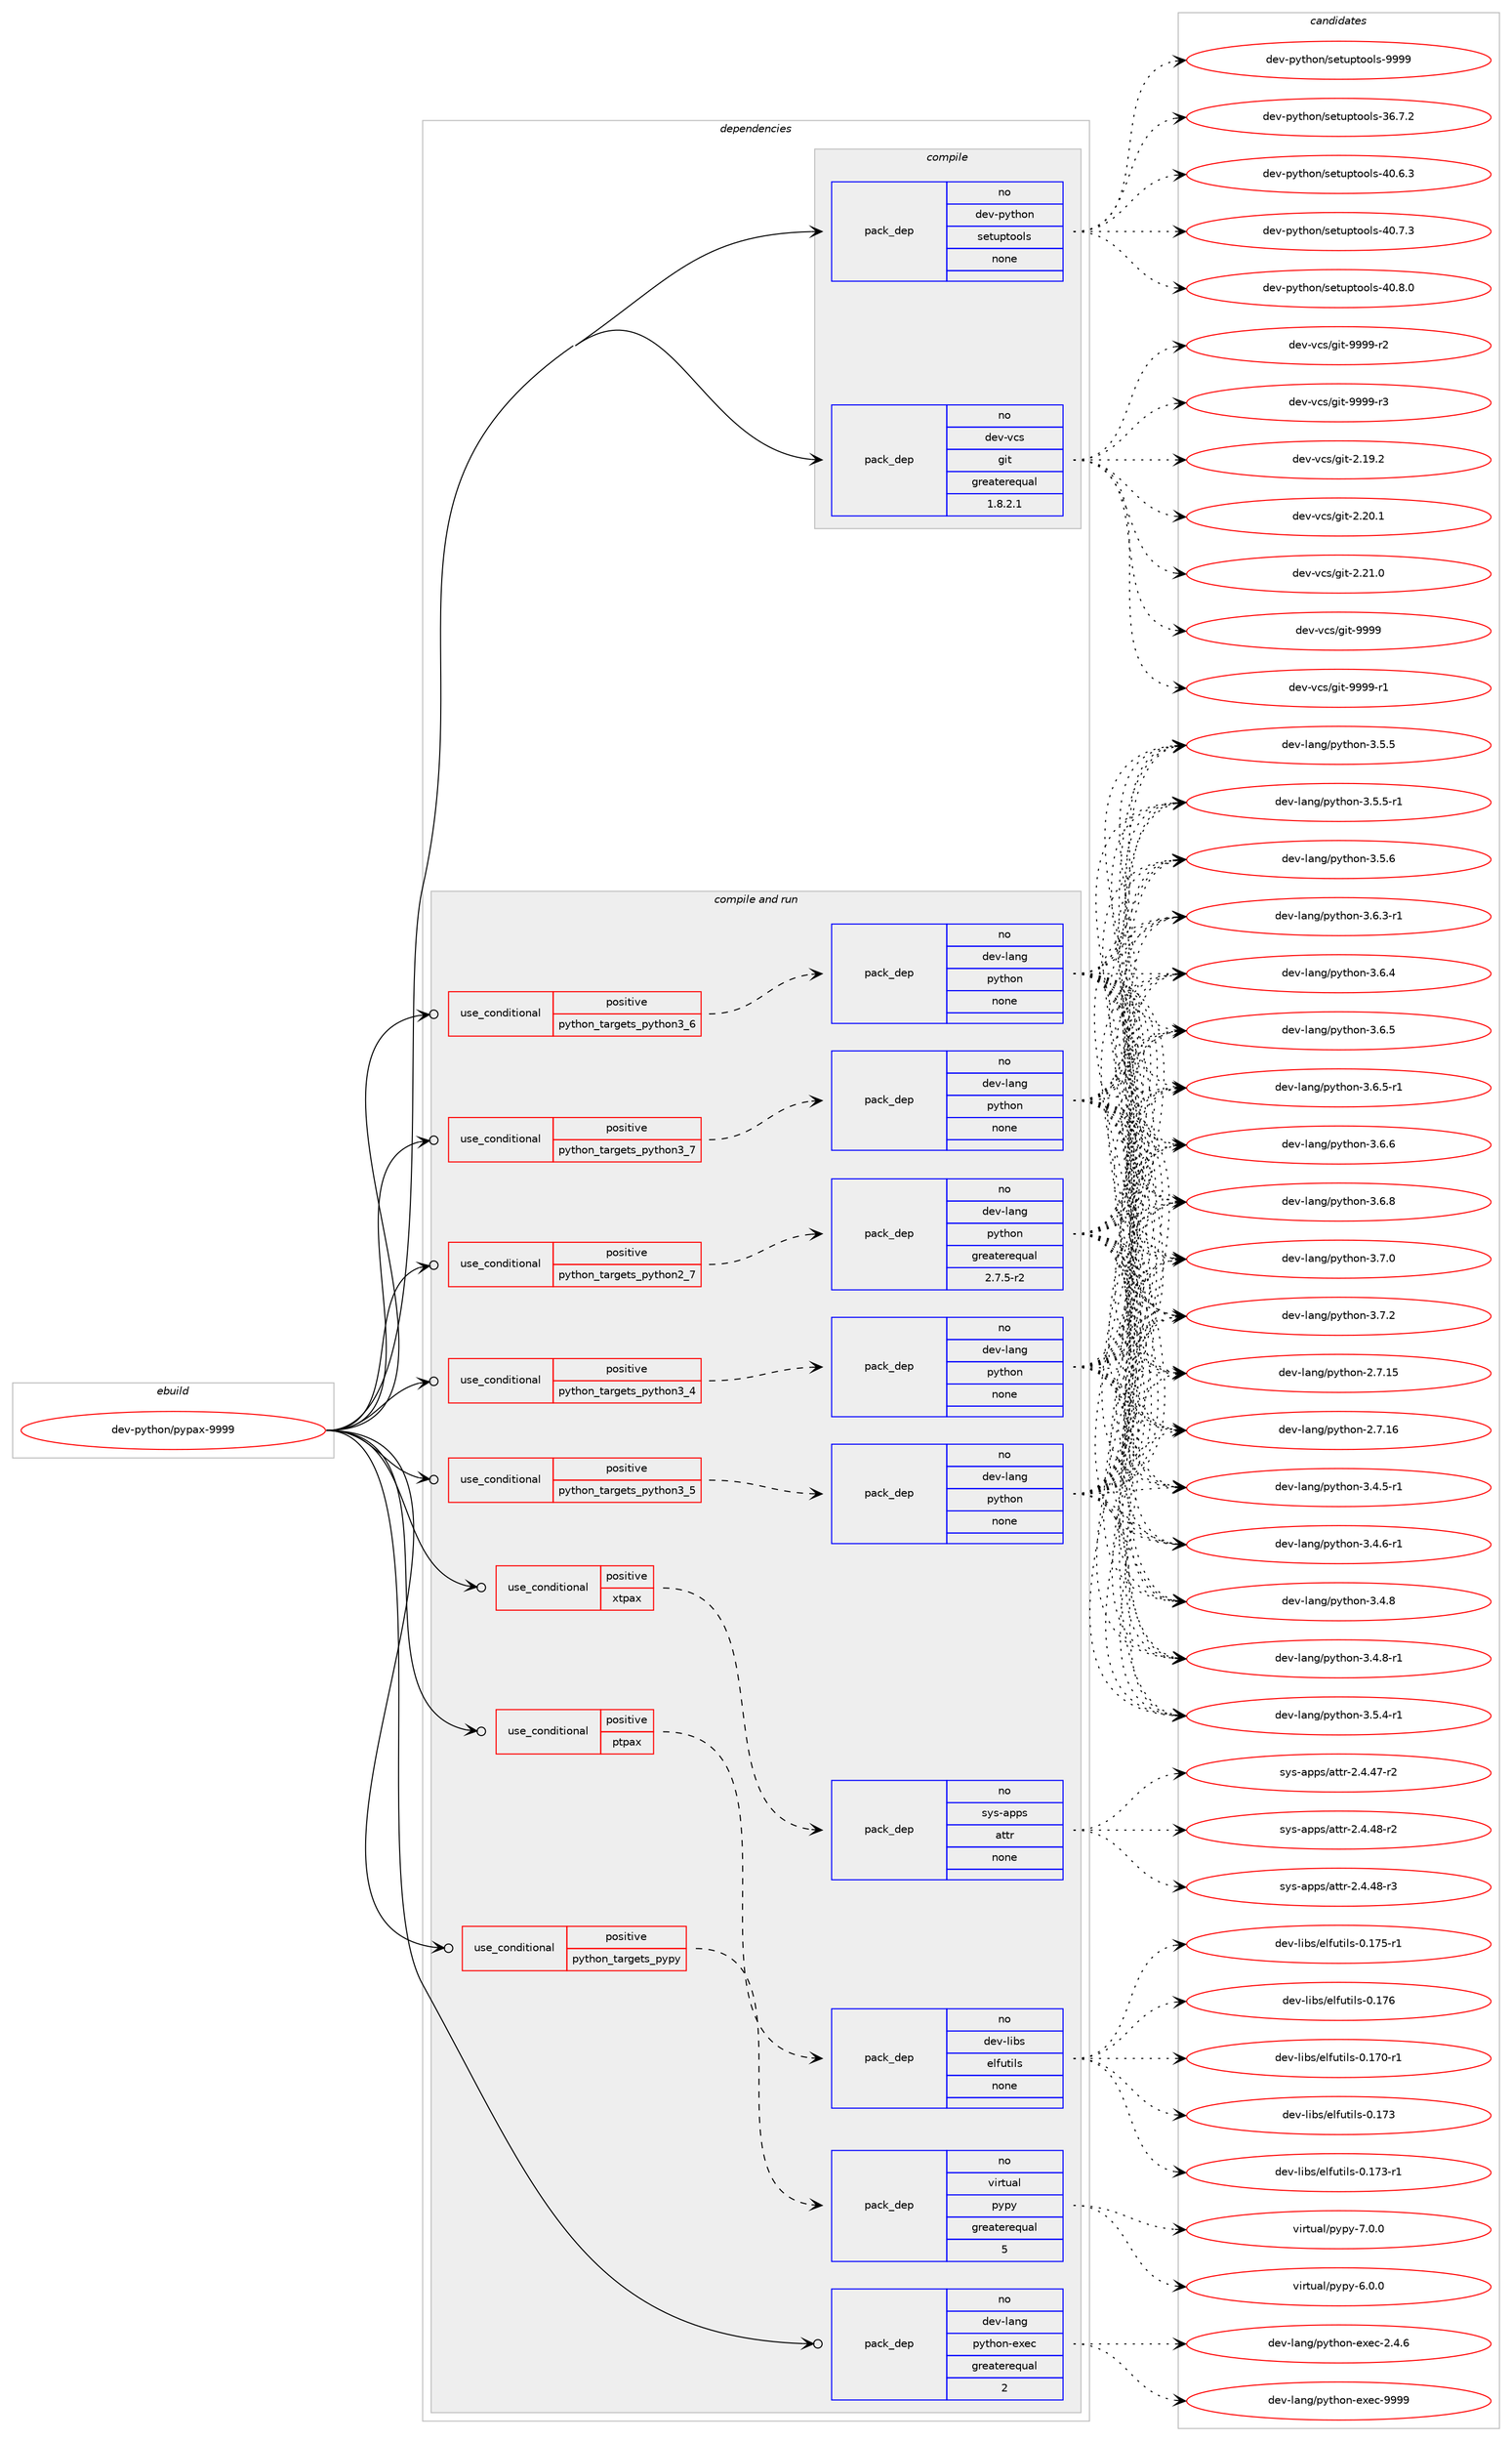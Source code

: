 digraph prolog {

# *************
# Graph options
# *************

newrank=true;
concentrate=true;
compound=true;
graph [rankdir=LR,fontname=Helvetica,fontsize=10,ranksep=1.5];#, ranksep=2.5, nodesep=0.2];
edge  [arrowhead=vee];
node  [fontname=Helvetica,fontsize=10];

# **********
# The ebuild
# **********

subgraph cluster_leftcol {
color=gray;
rank=same;
label=<<i>ebuild</i>>;
id [label="dev-python/pypax-9999", color=red, width=4, href="../dev-python/pypax-9999.svg"];
}

# ****************
# The dependencies
# ****************

subgraph cluster_midcol {
color=gray;
label=<<i>dependencies</i>>;
subgraph cluster_compile {
fillcolor="#eeeeee";
style=filled;
label=<<i>compile</i>>;
subgraph pack1026402 {
dependency1431175 [label=<<TABLE BORDER="0" CELLBORDER="1" CELLSPACING="0" CELLPADDING="4" WIDTH="220"><TR><TD ROWSPAN="6" CELLPADDING="30">pack_dep</TD></TR><TR><TD WIDTH="110">no</TD></TR><TR><TD>dev-python</TD></TR><TR><TD>setuptools</TD></TR><TR><TD>none</TD></TR><TR><TD></TD></TR></TABLE>>, shape=none, color=blue];
}
id:e -> dependency1431175:w [weight=20,style="solid",arrowhead="vee"];
subgraph pack1026403 {
dependency1431176 [label=<<TABLE BORDER="0" CELLBORDER="1" CELLSPACING="0" CELLPADDING="4" WIDTH="220"><TR><TD ROWSPAN="6" CELLPADDING="30">pack_dep</TD></TR><TR><TD WIDTH="110">no</TD></TR><TR><TD>dev-vcs</TD></TR><TR><TD>git</TD></TR><TR><TD>greaterequal</TD></TR><TR><TD>1.8.2.1</TD></TR></TABLE>>, shape=none, color=blue];
}
id:e -> dependency1431176:w [weight=20,style="solid",arrowhead="vee"];
}
subgraph cluster_compileandrun {
fillcolor="#eeeeee";
style=filled;
label=<<i>compile and run</i>>;
subgraph cond381450 {
dependency1431177 [label=<<TABLE BORDER="0" CELLBORDER="1" CELLSPACING="0" CELLPADDING="4"><TR><TD ROWSPAN="3" CELLPADDING="10">use_conditional</TD></TR><TR><TD>positive</TD></TR><TR><TD>ptpax</TD></TR></TABLE>>, shape=none, color=red];
subgraph pack1026404 {
dependency1431178 [label=<<TABLE BORDER="0" CELLBORDER="1" CELLSPACING="0" CELLPADDING="4" WIDTH="220"><TR><TD ROWSPAN="6" CELLPADDING="30">pack_dep</TD></TR><TR><TD WIDTH="110">no</TD></TR><TR><TD>dev-libs</TD></TR><TR><TD>elfutils</TD></TR><TR><TD>none</TD></TR><TR><TD></TD></TR></TABLE>>, shape=none, color=blue];
}
dependency1431177:e -> dependency1431178:w [weight=20,style="dashed",arrowhead="vee"];
}
id:e -> dependency1431177:w [weight=20,style="solid",arrowhead="odotvee"];
subgraph cond381451 {
dependency1431179 [label=<<TABLE BORDER="0" CELLBORDER="1" CELLSPACING="0" CELLPADDING="4"><TR><TD ROWSPAN="3" CELLPADDING="10">use_conditional</TD></TR><TR><TD>positive</TD></TR><TR><TD>python_targets_pypy</TD></TR></TABLE>>, shape=none, color=red];
subgraph pack1026405 {
dependency1431180 [label=<<TABLE BORDER="0" CELLBORDER="1" CELLSPACING="0" CELLPADDING="4" WIDTH="220"><TR><TD ROWSPAN="6" CELLPADDING="30">pack_dep</TD></TR><TR><TD WIDTH="110">no</TD></TR><TR><TD>virtual</TD></TR><TR><TD>pypy</TD></TR><TR><TD>greaterequal</TD></TR><TR><TD>5</TD></TR></TABLE>>, shape=none, color=blue];
}
dependency1431179:e -> dependency1431180:w [weight=20,style="dashed",arrowhead="vee"];
}
id:e -> dependency1431179:w [weight=20,style="solid",arrowhead="odotvee"];
subgraph cond381452 {
dependency1431181 [label=<<TABLE BORDER="0" CELLBORDER="1" CELLSPACING="0" CELLPADDING="4"><TR><TD ROWSPAN="3" CELLPADDING="10">use_conditional</TD></TR><TR><TD>positive</TD></TR><TR><TD>python_targets_python2_7</TD></TR></TABLE>>, shape=none, color=red];
subgraph pack1026406 {
dependency1431182 [label=<<TABLE BORDER="0" CELLBORDER="1" CELLSPACING="0" CELLPADDING="4" WIDTH="220"><TR><TD ROWSPAN="6" CELLPADDING="30">pack_dep</TD></TR><TR><TD WIDTH="110">no</TD></TR><TR><TD>dev-lang</TD></TR><TR><TD>python</TD></TR><TR><TD>greaterequal</TD></TR><TR><TD>2.7.5-r2</TD></TR></TABLE>>, shape=none, color=blue];
}
dependency1431181:e -> dependency1431182:w [weight=20,style="dashed",arrowhead="vee"];
}
id:e -> dependency1431181:w [weight=20,style="solid",arrowhead="odotvee"];
subgraph cond381453 {
dependency1431183 [label=<<TABLE BORDER="0" CELLBORDER="1" CELLSPACING="0" CELLPADDING="4"><TR><TD ROWSPAN="3" CELLPADDING="10">use_conditional</TD></TR><TR><TD>positive</TD></TR><TR><TD>python_targets_python3_4</TD></TR></TABLE>>, shape=none, color=red];
subgraph pack1026407 {
dependency1431184 [label=<<TABLE BORDER="0" CELLBORDER="1" CELLSPACING="0" CELLPADDING="4" WIDTH="220"><TR><TD ROWSPAN="6" CELLPADDING="30">pack_dep</TD></TR><TR><TD WIDTH="110">no</TD></TR><TR><TD>dev-lang</TD></TR><TR><TD>python</TD></TR><TR><TD>none</TD></TR><TR><TD></TD></TR></TABLE>>, shape=none, color=blue];
}
dependency1431183:e -> dependency1431184:w [weight=20,style="dashed",arrowhead="vee"];
}
id:e -> dependency1431183:w [weight=20,style="solid",arrowhead="odotvee"];
subgraph cond381454 {
dependency1431185 [label=<<TABLE BORDER="0" CELLBORDER="1" CELLSPACING="0" CELLPADDING="4"><TR><TD ROWSPAN="3" CELLPADDING="10">use_conditional</TD></TR><TR><TD>positive</TD></TR><TR><TD>python_targets_python3_5</TD></TR></TABLE>>, shape=none, color=red];
subgraph pack1026408 {
dependency1431186 [label=<<TABLE BORDER="0" CELLBORDER="1" CELLSPACING="0" CELLPADDING="4" WIDTH="220"><TR><TD ROWSPAN="6" CELLPADDING="30">pack_dep</TD></TR><TR><TD WIDTH="110">no</TD></TR><TR><TD>dev-lang</TD></TR><TR><TD>python</TD></TR><TR><TD>none</TD></TR><TR><TD></TD></TR></TABLE>>, shape=none, color=blue];
}
dependency1431185:e -> dependency1431186:w [weight=20,style="dashed",arrowhead="vee"];
}
id:e -> dependency1431185:w [weight=20,style="solid",arrowhead="odotvee"];
subgraph cond381455 {
dependency1431187 [label=<<TABLE BORDER="0" CELLBORDER="1" CELLSPACING="0" CELLPADDING="4"><TR><TD ROWSPAN="3" CELLPADDING="10">use_conditional</TD></TR><TR><TD>positive</TD></TR><TR><TD>python_targets_python3_6</TD></TR></TABLE>>, shape=none, color=red];
subgraph pack1026409 {
dependency1431188 [label=<<TABLE BORDER="0" CELLBORDER="1" CELLSPACING="0" CELLPADDING="4" WIDTH="220"><TR><TD ROWSPAN="6" CELLPADDING="30">pack_dep</TD></TR><TR><TD WIDTH="110">no</TD></TR><TR><TD>dev-lang</TD></TR><TR><TD>python</TD></TR><TR><TD>none</TD></TR><TR><TD></TD></TR></TABLE>>, shape=none, color=blue];
}
dependency1431187:e -> dependency1431188:w [weight=20,style="dashed",arrowhead="vee"];
}
id:e -> dependency1431187:w [weight=20,style="solid",arrowhead="odotvee"];
subgraph cond381456 {
dependency1431189 [label=<<TABLE BORDER="0" CELLBORDER="1" CELLSPACING="0" CELLPADDING="4"><TR><TD ROWSPAN="3" CELLPADDING="10">use_conditional</TD></TR><TR><TD>positive</TD></TR><TR><TD>python_targets_python3_7</TD></TR></TABLE>>, shape=none, color=red];
subgraph pack1026410 {
dependency1431190 [label=<<TABLE BORDER="0" CELLBORDER="1" CELLSPACING="0" CELLPADDING="4" WIDTH="220"><TR><TD ROWSPAN="6" CELLPADDING="30">pack_dep</TD></TR><TR><TD WIDTH="110">no</TD></TR><TR><TD>dev-lang</TD></TR><TR><TD>python</TD></TR><TR><TD>none</TD></TR><TR><TD></TD></TR></TABLE>>, shape=none, color=blue];
}
dependency1431189:e -> dependency1431190:w [weight=20,style="dashed",arrowhead="vee"];
}
id:e -> dependency1431189:w [weight=20,style="solid",arrowhead="odotvee"];
subgraph cond381457 {
dependency1431191 [label=<<TABLE BORDER="0" CELLBORDER="1" CELLSPACING="0" CELLPADDING="4"><TR><TD ROWSPAN="3" CELLPADDING="10">use_conditional</TD></TR><TR><TD>positive</TD></TR><TR><TD>xtpax</TD></TR></TABLE>>, shape=none, color=red];
subgraph pack1026411 {
dependency1431192 [label=<<TABLE BORDER="0" CELLBORDER="1" CELLSPACING="0" CELLPADDING="4" WIDTH="220"><TR><TD ROWSPAN="6" CELLPADDING="30">pack_dep</TD></TR><TR><TD WIDTH="110">no</TD></TR><TR><TD>sys-apps</TD></TR><TR><TD>attr</TD></TR><TR><TD>none</TD></TR><TR><TD></TD></TR></TABLE>>, shape=none, color=blue];
}
dependency1431191:e -> dependency1431192:w [weight=20,style="dashed",arrowhead="vee"];
}
id:e -> dependency1431191:w [weight=20,style="solid",arrowhead="odotvee"];
subgraph pack1026412 {
dependency1431193 [label=<<TABLE BORDER="0" CELLBORDER="1" CELLSPACING="0" CELLPADDING="4" WIDTH="220"><TR><TD ROWSPAN="6" CELLPADDING="30">pack_dep</TD></TR><TR><TD WIDTH="110">no</TD></TR><TR><TD>dev-lang</TD></TR><TR><TD>python-exec</TD></TR><TR><TD>greaterequal</TD></TR><TR><TD>2</TD></TR></TABLE>>, shape=none, color=blue];
}
id:e -> dependency1431193:w [weight=20,style="solid",arrowhead="odotvee"];
}
subgraph cluster_run {
fillcolor="#eeeeee";
style=filled;
label=<<i>run</i>>;
}
}

# **************
# The candidates
# **************

subgraph cluster_choices {
rank=same;
color=gray;
label=<<i>candidates</i>>;

subgraph choice1026402 {
color=black;
nodesep=1;
choice100101118451121211161041111104711510111611711211611111110811545515446554650 [label="dev-python/setuptools-36.7.2", color=red, width=4,href="../dev-python/setuptools-36.7.2.svg"];
choice100101118451121211161041111104711510111611711211611111110811545524846544651 [label="dev-python/setuptools-40.6.3", color=red, width=4,href="../dev-python/setuptools-40.6.3.svg"];
choice100101118451121211161041111104711510111611711211611111110811545524846554651 [label="dev-python/setuptools-40.7.3", color=red, width=4,href="../dev-python/setuptools-40.7.3.svg"];
choice100101118451121211161041111104711510111611711211611111110811545524846564648 [label="dev-python/setuptools-40.8.0", color=red, width=4,href="../dev-python/setuptools-40.8.0.svg"];
choice10010111845112121116104111110471151011161171121161111111081154557575757 [label="dev-python/setuptools-9999", color=red, width=4,href="../dev-python/setuptools-9999.svg"];
dependency1431175:e -> choice100101118451121211161041111104711510111611711211611111110811545515446554650:w [style=dotted,weight="100"];
dependency1431175:e -> choice100101118451121211161041111104711510111611711211611111110811545524846544651:w [style=dotted,weight="100"];
dependency1431175:e -> choice100101118451121211161041111104711510111611711211611111110811545524846554651:w [style=dotted,weight="100"];
dependency1431175:e -> choice100101118451121211161041111104711510111611711211611111110811545524846564648:w [style=dotted,weight="100"];
dependency1431175:e -> choice10010111845112121116104111110471151011161171121161111111081154557575757:w [style=dotted,weight="100"];
}
subgraph choice1026403 {
color=black;
nodesep=1;
choice10010111845118991154710310511645504649574650 [label="dev-vcs/git-2.19.2", color=red, width=4,href="../dev-vcs/git-2.19.2.svg"];
choice10010111845118991154710310511645504650484649 [label="dev-vcs/git-2.20.1", color=red, width=4,href="../dev-vcs/git-2.20.1.svg"];
choice10010111845118991154710310511645504650494648 [label="dev-vcs/git-2.21.0", color=red, width=4,href="../dev-vcs/git-2.21.0.svg"];
choice1001011184511899115471031051164557575757 [label="dev-vcs/git-9999", color=red, width=4,href="../dev-vcs/git-9999.svg"];
choice10010111845118991154710310511645575757574511449 [label="dev-vcs/git-9999-r1", color=red, width=4,href="../dev-vcs/git-9999-r1.svg"];
choice10010111845118991154710310511645575757574511450 [label="dev-vcs/git-9999-r2", color=red, width=4,href="../dev-vcs/git-9999-r2.svg"];
choice10010111845118991154710310511645575757574511451 [label="dev-vcs/git-9999-r3", color=red, width=4,href="../dev-vcs/git-9999-r3.svg"];
dependency1431176:e -> choice10010111845118991154710310511645504649574650:w [style=dotted,weight="100"];
dependency1431176:e -> choice10010111845118991154710310511645504650484649:w [style=dotted,weight="100"];
dependency1431176:e -> choice10010111845118991154710310511645504650494648:w [style=dotted,weight="100"];
dependency1431176:e -> choice1001011184511899115471031051164557575757:w [style=dotted,weight="100"];
dependency1431176:e -> choice10010111845118991154710310511645575757574511449:w [style=dotted,weight="100"];
dependency1431176:e -> choice10010111845118991154710310511645575757574511450:w [style=dotted,weight="100"];
dependency1431176:e -> choice10010111845118991154710310511645575757574511451:w [style=dotted,weight="100"];
}
subgraph choice1026404 {
color=black;
nodesep=1;
choice1001011184510810598115471011081021171161051081154548464955484511449 [label="dev-libs/elfutils-0.170-r1", color=red, width=4,href="../dev-libs/elfutils-0.170-r1.svg"];
choice100101118451081059811547101108102117116105108115454846495551 [label="dev-libs/elfutils-0.173", color=red, width=4,href="../dev-libs/elfutils-0.173.svg"];
choice1001011184510810598115471011081021171161051081154548464955514511449 [label="dev-libs/elfutils-0.173-r1", color=red, width=4,href="../dev-libs/elfutils-0.173-r1.svg"];
choice1001011184510810598115471011081021171161051081154548464955534511449 [label="dev-libs/elfutils-0.175-r1", color=red, width=4,href="../dev-libs/elfutils-0.175-r1.svg"];
choice100101118451081059811547101108102117116105108115454846495554 [label="dev-libs/elfutils-0.176", color=red, width=4,href="../dev-libs/elfutils-0.176.svg"];
dependency1431178:e -> choice1001011184510810598115471011081021171161051081154548464955484511449:w [style=dotted,weight="100"];
dependency1431178:e -> choice100101118451081059811547101108102117116105108115454846495551:w [style=dotted,weight="100"];
dependency1431178:e -> choice1001011184510810598115471011081021171161051081154548464955514511449:w [style=dotted,weight="100"];
dependency1431178:e -> choice1001011184510810598115471011081021171161051081154548464955534511449:w [style=dotted,weight="100"];
dependency1431178:e -> choice100101118451081059811547101108102117116105108115454846495554:w [style=dotted,weight="100"];
}
subgraph choice1026405 {
color=black;
nodesep=1;
choice1181051141161179710847112121112121455446484648 [label="virtual/pypy-6.0.0", color=red, width=4,href="../virtual/pypy-6.0.0.svg"];
choice1181051141161179710847112121112121455546484648 [label="virtual/pypy-7.0.0", color=red, width=4,href="../virtual/pypy-7.0.0.svg"];
dependency1431180:e -> choice1181051141161179710847112121112121455446484648:w [style=dotted,weight="100"];
dependency1431180:e -> choice1181051141161179710847112121112121455546484648:w [style=dotted,weight="100"];
}
subgraph choice1026406 {
color=black;
nodesep=1;
choice10010111845108971101034711212111610411111045504655464953 [label="dev-lang/python-2.7.15", color=red, width=4,href="../dev-lang/python-2.7.15.svg"];
choice10010111845108971101034711212111610411111045504655464954 [label="dev-lang/python-2.7.16", color=red, width=4,href="../dev-lang/python-2.7.16.svg"];
choice1001011184510897110103471121211161041111104551465246534511449 [label="dev-lang/python-3.4.5-r1", color=red, width=4,href="../dev-lang/python-3.4.5-r1.svg"];
choice1001011184510897110103471121211161041111104551465246544511449 [label="dev-lang/python-3.4.6-r1", color=red, width=4,href="../dev-lang/python-3.4.6-r1.svg"];
choice100101118451089711010347112121116104111110455146524656 [label="dev-lang/python-3.4.8", color=red, width=4,href="../dev-lang/python-3.4.8.svg"];
choice1001011184510897110103471121211161041111104551465246564511449 [label="dev-lang/python-3.4.8-r1", color=red, width=4,href="../dev-lang/python-3.4.8-r1.svg"];
choice1001011184510897110103471121211161041111104551465346524511449 [label="dev-lang/python-3.5.4-r1", color=red, width=4,href="../dev-lang/python-3.5.4-r1.svg"];
choice100101118451089711010347112121116104111110455146534653 [label="dev-lang/python-3.5.5", color=red, width=4,href="../dev-lang/python-3.5.5.svg"];
choice1001011184510897110103471121211161041111104551465346534511449 [label="dev-lang/python-3.5.5-r1", color=red, width=4,href="../dev-lang/python-3.5.5-r1.svg"];
choice100101118451089711010347112121116104111110455146534654 [label="dev-lang/python-3.5.6", color=red, width=4,href="../dev-lang/python-3.5.6.svg"];
choice1001011184510897110103471121211161041111104551465446514511449 [label="dev-lang/python-3.6.3-r1", color=red, width=4,href="../dev-lang/python-3.6.3-r1.svg"];
choice100101118451089711010347112121116104111110455146544652 [label="dev-lang/python-3.6.4", color=red, width=4,href="../dev-lang/python-3.6.4.svg"];
choice100101118451089711010347112121116104111110455146544653 [label="dev-lang/python-3.6.5", color=red, width=4,href="../dev-lang/python-3.6.5.svg"];
choice1001011184510897110103471121211161041111104551465446534511449 [label="dev-lang/python-3.6.5-r1", color=red, width=4,href="../dev-lang/python-3.6.5-r1.svg"];
choice100101118451089711010347112121116104111110455146544654 [label="dev-lang/python-3.6.6", color=red, width=4,href="../dev-lang/python-3.6.6.svg"];
choice100101118451089711010347112121116104111110455146544656 [label="dev-lang/python-3.6.8", color=red, width=4,href="../dev-lang/python-3.6.8.svg"];
choice100101118451089711010347112121116104111110455146554648 [label="dev-lang/python-3.7.0", color=red, width=4,href="../dev-lang/python-3.7.0.svg"];
choice100101118451089711010347112121116104111110455146554650 [label="dev-lang/python-3.7.2", color=red, width=4,href="../dev-lang/python-3.7.2.svg"];
dependency1431182:e -> choice10010111845108971101034711212111610411111045504655464953:w [style=dotted,weight="100"];
dependency1431182:e -> choice10010111845108971101034711212111610411111045504655464954:w [style=dotted,weight="100"];
dependency1431182:e -> choice1001011184510897110103471121211161041111104551465246534511449:w [style=dotted,weight="100"];
dependency1431182:e -> choice1001011184510897110103471121211161041111104551465246544511449:w [style=dotted,weight="100"];
dependency1431182:e -> choice100101118451089711010347112121116104111110455146524656:w [style=dotted,weight="100"];
dependency1431182:e -> choice1001011184510897110103471121211161041111104551465246564511449:w [style=dotted,weight="100"];
dependency1431182:e -> choice1001011184510897110103471121211161041111104551465346524511449:w [style=dotted,weight="100"];
dependency1431182:e -> choice100101118451089711010347112121116104111110455146534653:w [style=dotted,weight="100"];
dependency1431182:e -> choice1001011184510897110103471121211161041111104551465346534511449:w [style=dotted,weight="100"];
dependency1431182:e -> choice100101118451089711010347112121116104111110455146534654:w [style=dotted,weight="100"];
dependency1431182:e -> choice1001011184510897110103471121211161041111104551465446514511449:w [style=dotted,weight="100"];
dependency1431182:e -> choice100101118451089711010347112121116104111110455146544652:w [style=dotted,weight="100"];
dependency1431182:e -> choice100101118451089711010347112121116104111110455146544653:w [style=dotted,weight="100"];
dependency1431182:e -> choice1001011184510897110103471121211161041111104551465446534511449:w [style=dotted,weight="100"];
dependency1431182:e -> choice100101118451089711010347112121116104111110455146544654:w [style=dotted,weight="100"];
dependency1431182:e -> choice100101118451089711010347112121116104111110455146544656:w [style=dotted,weight="100"];
dependency1431182:e -> choice100101118451089711010347112121116104111110455146554648:w [style=dotted,weight="100"];
dependency1431182:e -> choice100101118451089711010347112121116104111110455146554650:w [style=dotted,weight="100"];
}
subgraph choice1026407 {
color=black;
nodesep=1;
choice10010111845108971101034711212111610411111045504655464953 [label="dev-lang/python-2.7.15", color=red, width=4,href="../dev-lang/python-2.7.15.svg"];
choice10010111845108971101034711212111610411111045504655464954 [label="dev-lang/python-2.7.16", color=red, width=4,href="../dev-lang/python-2.7.16.svg"];
choice1001011184510897110103471121211161041111104551465246534511449 [label="dev-lang/python-3.4.5-r1", color=red, width=4,href="../dev-lang/python-3.4.5-r1.svg"];
choice1001011184510897110103471121211161041111104551465246544511449 [label="dev-lang/python-3.4.6-r1", color=red, width=4,href="../dev-lang/python-3.4.6-r1.svg"];
choice100101118451089711010347112121116104111110455146524656 [label="dev-lang/python-3.4.8", color=red, width=4,href="../dev-lang/python-3.4.8.svg"];
choice1001011184510897110103471121211161041111104551465246564511449 [label="dev-lang/python-3.4.8-r1", color=red, width=4,href="../dev-lang/python-3.4.8-r1.svg"];
choice1001011184510897110103471121211161041111104551465346524511449 [label="dev-lang/python-3.5.4-r1", color=red, width=4,href="../dev-lang/python-3.5.4-r1.svg"];
choice100101118451089711010347112121116104111110455146534653 [label="dev-lang/python-3.5.5", color=red, width=4,href="../dev-lang/python-3.5.5.svg"];
choice1001011184510897110103471121211161041111104551465346534511449 [label="dev-lang/python-3.5.5-r1", color=red, width=4,href="../dev-lang/python-3.5.5-r1.svg"];
choice100101118451089711010347112121116104111110455146534654 [label="dev-lang/python-3.5.6", color=red, width=4,href="../dev-lang/python-3.5.6.svg"];
choice1001011184510897110103471121211161041111104551465446514511449 [label="dev-lang/python-3.6.3-r1", color=red, width=4,href="../dev-lang/python-3.6.3-r1.svg"];
choice100101118451089711010347112121116104111110455146544652 [label="dev-lang/python-3.6.4", color=red, width=4,href="../dev-lang/python-3.6.4.svg"];
choice100101118451089711010347112121116104111110455146544653 [label="dev-lang/python-3.6.5", color=red, width=4,href="../dev-lang/python-3.6.5.svg"];
choice1001011184510897110103471121211161041111104551465446534511449 [label="dev-lang/python-3.6.5-r1", color=red, width=4,href="../dev-lang/python-3.6.5-r1.svg"];
choice100101118451089711010347112121116104111110455146544654 [label="dev-lang/python-3.6.6", color=red, width=4,href="../dev-lang/python-3.6.6.svg"];
choice100101118451089711010347112121116104111110455146544656 [label="dev-lang/python-3.6.8", color=red, width=4,href="../dev-lang/python-3.6.8.svg"];
choice100101118451089711010347112121116104111110455146554648 [label="dev-lang/python-3.7.0", color=red, width=4,href="../dev-lang/python-3.7.0.svg"];
choice100101118451089711010347112121116104111110455146554650 [label="dev-lang/python-3.7.2", color=red, width=4,href="../dev-lang/python-3.7.2.svg"];
dependency1431184:e -> choice10010111845108971101034711212111610411111045504655464953:w [style=dotted,weight="100"];
dependency1431184:e -> choice10010111845108971101034711212111610411111045504655464954:w [style=dotted,weight="100"];
dependency1431184:e -> choice1001011184510897110103471121211161041111104551465246534511449:w [style=dotted,weight="100"];
dependency1431184:e -> choice1001011184510897110103471121211161041111104551465246544511449:w [style=dotted,weight="100"];
dependency1431184:e -> choice100101118451089711010347112121116104111110455146524656:w [style=dotted,weight="100"];
dependency1431184:e -> choice1001011184510897110103471121211161041111104551465246564511449:w [style=dotted,weight="100"];
dependency1431184:e -> choice1001011184510897110103471121211161041111104551465346524511449:w [style=dotted,weight="100"];
dependency1431184:e -> choice100101118451089711010347112121116104111110455146534653:w [style=dotted,weight="100"];
dependency1431184:e -> choice1001011184510897110103471121211161041111104551465346534511449:w [style=dotted,weight="100"];
dependency1431184:e -> choice100101118451089711010347112121116104111110455146534654:w [style=dotted,weight="100"];
dependency1431184:e -> choice1001011184510897110103471121211161041111104551465446514511449:w [style=dotted,weight="100"];
dependency1431184:e -> choice100101118451089711010347112121116104111110455146544652:w [style=dotted,weight="100"];
dependency1431184:e -> choice100101118451089711010347112121116104111110455146544653:w [style=dotted,weight="100"];
dependency1431184:e -> choice1001011184510897110103471121211161041111104551465446534511449:w [style=dotted,weight="100"];
dependency1431184:e -> choice100101118451089711010347112121116104111110455146544654:w [style=dotted,weight="100"];
dependency1431184:e -> choice100101118451089711010347112121116104111110455146544656:w [style=dotted,weight="100"];
dependency1431184:e -> choice100101118451089711010347112121116104111110455146554648:w [style=dotted,weight="100"];
dependency1431184:e -> choice100101118451089711010347112121116104111110455146554650:w [style=dotted,weight="100"];
}
subgraph choice1026408 {
color=black;
nodesep=1;
choice10010111845108971101034711212111610411111045504655464953 [label="dev-lang/python-2.7.15", color=red, width=4,href="../dev-lang/python-2.7.15.svg"];
choice10010111845108971101034711212111610411111045504655464954 [label="dev-lang/python-2.7.16", color=red, width=4,href="../dev-lang/python-2.7.16.svg"];
choice1001011184510897110103471121211161041111104551465246534511449 [label="dev-lang/python-3.4.5-r1", color=red, width=4,href="../dev-lang/python-3.4.5-r1.svg"];
choice1001011184510897110103471121211161041111104551465246544511449 [label="dev-lang/python-3.4.6-r1", color=red, width=4,href="../dev-lang/python-3.4.6-r1.svg"];
choice100101118451089711010347112121116104111110455146524656 [label="dev-lang/python-3.4.8", color=red, width=4,href="../dev-lang/python-3.4.8.svg"];
choice1001011184510897110103471121211161041111104551465246564511449 [label="dev-lang/python-3.4.8-r1", color=red, width=4,href="../dev-lang/python-3.4.8-r1.svg"];
choice1001011184510897110103471121211161041111104551465346524511449 [label="dev-lang/python-3.5.4-r1", color=red, width=4,href="../dev-lang/python-3.5.4-r1.svg"];
choice100101118451089711010347112121116104111110455146534653 [label="dev-lang/python-3.5.5", color=red, width=4,href="../dev-lang/python-3.5.5.svg"];
choice1001011184510897110103471121211161041111104551465346534511449 [label="dev-lang/python-3.5.5-r1", color=red, width=4,href="../dev-lang/python-3.5.5-r1.svg"];
choice100101118451089711010347112121116104111110455146534654 [label="dev-lang/python-3.5.6", color=red, width=4,href="../dev-lang/python-3.5.6.svg"];
choice1001011184510897110103471121211161041111104551465446514511449 [label="dev-lang/python-3.6.3-r1", color=red, width=4,href="../dev-lang/python-3.6.3-r1.svg"];
choice100101118451089711010347112121116104111110455146544652 [label="dev-lang/python-3.6.4", color=red, width=4,href="../dev-lang/python-3.6.4.svg"];
choice100101118451089711010347112121116104111110455146544653 [label="dev-lang/python-3.6.5", color=red, width=4,href="../dev-lang/python-3.6.5.svg"];
choice1001011184510897110103471121211161041111104551465446534511449 [label="dev-lang/python-3.6.5-r1", color=red, width=4,href="../dev-lang/python-3.6.5-r1.svg"];
choice100101118451089711010347112121116104111110455146544654 [label="dev-lang/python-3.6.6", color=red, width=4,href="../dev-lang/python-3.6.6.svg"];
choice100101118451089711010347112121116104111110455146544656 [label="dev-lang/python-3.6.8", color=red, width=4,href="../dev-lang/python-3.6.8.svg"];
choice100101118451089711010347112121116104111110455146554648 [label="dev-lang/python-3.7.0", color=red, width=4,href="../dev-lang/python-3.7.0.svg"];
choice100101118451089711010347112121116104111110455146554650 [label="dev-lang/python-3.7.2", color=red, width=4,href="../dev-lang/python-3.7.2.svg"];
dependency1431186:e -> choice10010111845108971101034711212111610411111045504655464953:w [style=dotted,weight="100"];
dependency1431186:e -> choice10010111845108971101034711212111610411111045504655464954:w [style=dotted,weight="100"];
dependency1431186:e -> choice1001011184510897110103471121211161041111104551465246534511449:w [style=dotted,weight="100"];
dependency1431186:e -> choice1001011184510897110103471121211161041111104551465246544511449:w [style=dotted,weight="100"];
dependency1431186:e -> choice100101118451089711010347112121116104111110455146524656:w [style=dotted,weight="100"];
dependency1431186:e -> choice1001011184510897110103471121211161041111104551465246564511449:w [style=dotted,weight="100"];
dependency1431186:e -> choice1001011184510897110103471121211161041111104551465346524511449:w [style=dotted,weight="100"];
dependency1431186:e -> choice100101118451089711010347112121116104111110455146534653:w [style=dotted,weight="100"];
dependency1431186:e -> choice1001011184510897110103471121211161041111104551465346534511449:w [style=dotted,weight="100"];
dependency1431186:e -> choice100101118451089711010347112121116104111110455146534654:w [style=dotted,weight="100"];
dependency1431186:e -> choice1001011184510897110103471121211161041111104551465446514511449:w [style=dotted,weight="100"];
dependency1431186:e -> choice100101118451089711010347112121116104111110455146544652:w [style=dotted,weight="100"];
dependency1431186:e -> choice100101118451089711010347112121116104111110455146544653:w [style=dotted,weight="100"];
dependency1431186:e -> choice1001011184510897110103471121211161041111104551465446534511449:w [style=dotted,weight="100"];
dependency1431186:e -> choice100101118451089711010347112121116104111110455146544654:w [style=dotted,weight="100"];
dependency1431186:e -> choice100101118451089711010347112121116104111110455146544656:w [style=dotted,weight="100"];
dependency1431186:e -> choice100101118451089711010347112121116104111110455146554648:w [style=dotted,weight="100"];
dependency1431186:e -> choice100101118451089711010347112121116104111110455146554650:w [style=dotted,weight="100"];
}
subgraph choice1026409 {
color=black;
nodesep=1;
choice10010111845108971101034711212111610411111045504655464953 [label="dev-lang/python-2.7.15", color=red, width=4,href="../dev-lang/python-2.7.15.svg"];
choice10010111845108971101034711212111610411111045504655464954 [label="dev-lang/python-2.7.16", color=red, width=4,href="../dev-lang/python-2.7.16.svg"];
choice1001011184510897110103471121211161041111104551465246534511449 [label="dev-lang/python-3.4.5-r1", color=red, width=4,href="../dev-lang/python-3.4.5-r1.svg"];
choice1001011184510897110103471121211161041111104551465246544511449 [label="dev-lang/python-3.4.6-r1", color=red, width=4,href="../dev-lang/python-3.4.6-r1.svg"];
choice100101118451089711010347112121116104111110455146524656 [label="dev-lang/python-3.4.8", color=red, width=4,href="../dev-lang/python-3.4.8.svg"];
choice1001011184510897110103471121211161041111104551465246564511449 [label="dev-lang/python-3.4.8-r1", color=red, width=4,href="../dev-lang/python-3.4.8-r1.svg"];
choice1001011184510897110103471121211161041111104551465346524511449 [label="dev-lang/python-3.5.4-r1", color=red, width=4,href="../dev-lang/python-3.5.4-r1.svg"];
choice100101118451089711010347112121116104111110455146534653 [label="dev-lang/python-3.5.5", color=red, width=4,href="../dev-lang/python-3.5.5.svg"];
choice1001011184510897110103471121211161041111104551465346534511449 [label="dev-lang/python-3.5.5-r1", color=red, width=4,href="../dev-lang/python-3.5.5-r1.svg"];
choice100101118451089711010347112121116104111110455146534654 [label="dev-lang/python-3.5.6", color=red, width=4,href="../dev-lang/python-3.5.6.svg"];
choice1001011184510897110103471121211161041111104551465446514511449 [label="dev-lang/python-3.6.3-r1", color=red, width=4,href="../dev-lang/python-3.6.3-r1.svg"];
choice100101118451089711010347112121116104111110455146544652 [label="dev-lang/python-3.6.4", color=red, width=4,href="../dev-lang/python-3.6.4.svg"];
choice100101118451089711010347112121116104111110455146544653 [label="dev-lang/python-3.6.5", color=red, width=4,href="../dev-lang/python-3.6.5.svg"];
choice1001011184510897110103471121211161041111104551465446534511449 [label="dev-lang/python-3.6.5-r1", color=red, width=4,href="../dev-lang/python-3.6.5-r1.svg"];
choice100101118451089711010347112121116104111110455146544654 [label="dev-lang/python-3.6.6", color=red, width=4,href="../dev-lang/python-3.6.6.svg"];
choice100101118451089711010347112121116104111110455146544656 [label="dev-lang/python-3.6.8", color=red, width=4,href="../dev-lang/python-3.6.8.svg"];
choice100101118451089711010347112121116104111110455146554648 [label="dev-lang/python-3.7.0", color=red, width=4,href="../dev-lang/python-3.7.0.svg"];
choice100101118451089711010347112121116104111110455146554650 [label="dev-lang/python-3.7.2", color=red, width=4,href="../dev-lang/python-3.7.2.svg"];
dependency1431188:e -> choice10010111845108971101034711212111610411111045504655464953:w [style=dotted,weight="100"];
dependency1431188:e -> choice10010111845108971101034711212111610411111045504655464954:w [style=dotted,weight="100"];
dependency1431188:e -> choice1001011184510897110103471121211161041111104551465246534511449:w [style=dotted,weight="100"];
dependency1431188:e -> choice1001011184510897110103471121211161041111104551465246544511449:w [style=dotted,weight="100"];
dependency1431188:e -> choice100101118451089711010347112121116104111110455146524656:w [style=dotted,weight="100"];
dependency1431188:e -> choice1001011184510897110103471121211161041111104551465246564511449:w [style=dotted,weight="100"];
dependency1431188:e -> choice1001011184510897110103471121211161041111104551465346524511449:w [style=dotted,weight="100"];
dependency1431188:e -> choice100101118451089711010347112121116104111110455146534653:w [style=dotted,weight="100"];
dependency1431188:e -> choice1001011184510897110103471121211161041111104551465346534511449:w [style=dotted,weight="100"];
dependency1431188:e -> choice100101118451089711010347112121116104111110455146534654:w [style=dotted,weight="100"];
dependency1431188:e -> choice1001011184510897110103471121211161041111104551465446514511449:w [style=dotted,weight="100"];
dependency1431188:e -> choice100101118451089711010347112121116104111110455146544652:w [style=dotted,weight="100"];
dependency1431188:e -> choice100101118451089711010347112121116104111110455146544653:w [style=dotted,weight="100"];
dependency1431188:e -> choice1001011184510897110103471121211161041111104551465446534511449:w [style=dotted,weight="100"];
dependency1431188:e -> choice100101118451089711010347112121116104111110455146544654:w [style=dotted,weight="100"];
dependency1431188:e -> choice100101118451089711010347112121116104111110455146544656:w [style=dotted,weight="100"];
dependency1431188:e -> choice100101118451089711010347112121116104111110455146554648:w [style=dotted,weight="100"];
dependency1431188:e -> choice100101118451089711010347112121116104111110455146554650:w [style=dotted,weight="100"];
}
subgraph choice1026410 {
color=black;
nodesep=1;
choice10010111845108971101034711212111610411111045504655464953 [label="dev-lang/python-2.7.15", color=red, width=4,href="../dev-lang/python-2.7.15.svg"];
choice10010111845108971101034711212111610411111045504655464954 [label="dev-lang/python-2.7.16", color=red, width=4,href="../dev-lang/python-2.7.16.svg"];
choice1001011184510897110103471121211161041111104551465246534511449 [label="dev-lang/python-3.4.5-r1", color=red, width=4,href="../dev-lang/python-3.4.5-r1.svg"];
choice1001011184510897110103471121211161041111104551465246544511449 [label="dev-lang/python-3.4.6-r1", color=red, width=4,href="../dev-lang/python-3.4.6-r1.svg"];
choice100101118451089711010347112121116104111110455146524656 [label="dev-lang/python-3.4.8", color=red, width=4,href="../dev-lang/python-3.4.8.svg"];
choice1001011184510897110103471121211161041111104551465246564511449 [label="dev-lang/python-3.4.8-r1", color=red, width=4,href="../dev-lang/python-3.4.8-r1.svg"];
choice1001011184510897110103471121211161041111104551465346524511449 [label="dev-lang/python-3.5.4-r1", color=red, width=4,href="../dev-lang/python-3.5.4-r1.svg"];
choice100101118451089711010347112121116104111110455146534653 [label="dev-lang/python-3.5.5", color=red, width=4,href="../dev-lang/python-3.5.5.svg"];
choice1001011184510897110103471121211161041111104551465346534511449 [label="dev-lang/python-3.5.5-r1", color=red, width=4,href="../dev-lang/python-3.5.5-r1.svg"];
choice100101118451089711010347112121116104111110455146534654 [label="dev-lang/python-3.5.6", color=red, width=4,href="../dev-lang/python-3.5.6.svg"];
choice1001011184510897110103471121211161041111104551465446514511449 [label="dev-lang/python-3.6.3-r1", color=red, width=4,href="../dev-lang/python-3.6.3-r1.svg"];
choice100101118451089711010347112121116104111110455146544652 [label="dev-lang/python-3.6.4", color=red, width=4,href="../dev-lang/python-3.6.4.svg"];
choice100101118451089711010347112121116104111110455146544653 [label="dev-lang/python-3.6.5", color=red, width=4,href="../dev-lang/python-3.6.5.svg"];
choice1001011184510897110103471121211161041111104551465446534511449 [label="dev-lang/python-3.6.5-r1", color=red, width=4,href="../dev-lang/python-3.6.5-r1.svg"];
choice100101118451089711010347112121116104111110455146544654 [label="dev-lang/python-3.6.6", color=red, width=4,href="../dev-lang/python-3.6.6.svg"];
choice100101118451089711010347112121116104111110455146544656 [label="dev-lang/python-3.6.8", color=red, width=4,href="../dev-lang/python-3.6.8.svg"];
choice100101118451089711010347112121116104111110455146554648 [label="dev-lang/python-3.7.0", color=red, width=4,href="../dev-lang/python-3.7.0.svg"];
choice100101118451089711010347112121116104111110455146554650 [label="dev-lang/python-3.7.2", color=red, width=4,href="../dev-lang/python-3.7.2.svg"];
dependency1431190:e -> choice10010111845108971101034711212111610411111045504655464953:w [style=dotted,weight="100"];
dependency1431190:e -> choice10010111845108971101034711212111610411111045504655464954:w [style=dotted,weight="100"];
dependency1431190:e -> choice1001011184510897110103471121211161041111104551465246534511449:w [style=dotted,weight="100"];
dependency1431190:e -> choice1001011184510897110103471121211161041111104551465246544511449:w [style=dotted,weight="100"];
dependency1431190:e -> choice100101118451089711010347112121116104111110455146524656:w [style=dotted,weight="100"];
dependency1431190:e -> choice1001011184510897110103471121211161041111104551465246564511449:w [style=dotted,weight="100"];
dependency1431190:e -> choice1001011184510897110103471121211161041111104551465346524511449:w [style=dotted,weight="100"];
dependency1431190:e -> choice100101118451089711010347112121116104111110455146534653:w [style=dotted,weight="100"];
dependency1431190:e -> choice1001011184510897110103471121211161041111104551465346534511449:w [style=dotted,weight="100"];
dependency1431190:e -> choice100101118451089711010347112121116104111110455146534654:w [style=dotted,weight="100"];
dependency1431190:e -> choice1001011184510897110103471121211161041111104551465446514511449:w [style=dotted,weight="100"];
dependency1431190:e -> choice100101118451089711010347112121116104111110455146544652:w [style=dotted,weight="100"];
dependency1431190:e -> choice100101118451089711010347112121116104111110455146544653:w [style=dotted,weight="100"];
dependency1431190:e -> choice1001011184510897110103471121211161041111104551465446534511449:w [style=dotted,weight="100"];
dependency1431190:e -> choice100101118451089711010347112121116104111110455146544654:w [style=dotted,weight="100"];
dependency1431190:e -> choice100101118451089711010347112121116104111110455146544656:w [style=dotted,weight="100"];
dependency1431190:e -> choice100101118451089711010347112121116104111110455146554648:w [style=dotted,weight="100"];
dependency1431190:e -> choice100101118451089711010347112121116104111110455146554650:w [style=dotted,weight="100"];
}
subgraph choice1026411 {
color=black;
nodesep=1;
choice11512111545971121121154797116116114455046524652554511450 [label="sys-apps/attr-2.4.47-r2", color=red, width=4,href="../sys-apps/attr-2.4.47-r2.svg"];
choice11512111545971121121154797116116114455046524652564511450 [label="sys-apps/attr-2.4.48-r2", color=red, width=4,href="../sys-apps/attr-2.4.48-r2.svg"];
choice11512111545971121121154797116116114455046524652564511451 [label="sys-apps/attr-2.4.48-r3", color=red, width=4,href="../sys-apps/attr-2.4.48-r3.svg"];
dependency1431192:e -> choice11512111545971121121154797116116114455046524652554511450:w [style=dotted,weight="100"];
dependency1431192:e -> choice11512111545971121121154797116116114455046524652564511450:w [style=dotted,weight="100"];
dependency1431192:e -> choice11512111545971121121154797116116114455046524652564511451:w [style=dotted,weight="100"];
}
subgraph choice1026412 {
color=black;
nodesep=1;
choice1001011184510897110103471121211161041111104510112010199455046524654 [label="dev-lang/python-exec-2.4.6", color=red, width=4,href="../dev-lang/python-exec-2.4.6.svg"];
choice10010111845108971101034711212111610411111045101120101994557575757 [label="dev-lang/python-exec-9999", color=red, width=4,href="../dev-lang/python-exec-9999.svg"];
dependency1431193:e -> choice1001011184510897110103471121211161041111104510112010199455046524654:w [style=dotted,weight="100"];
dependency1431193:e -> choice10010111845108971101034711212111610411111045101120101994557575757:w [style=dotted,weight="100"];
}
}

}
